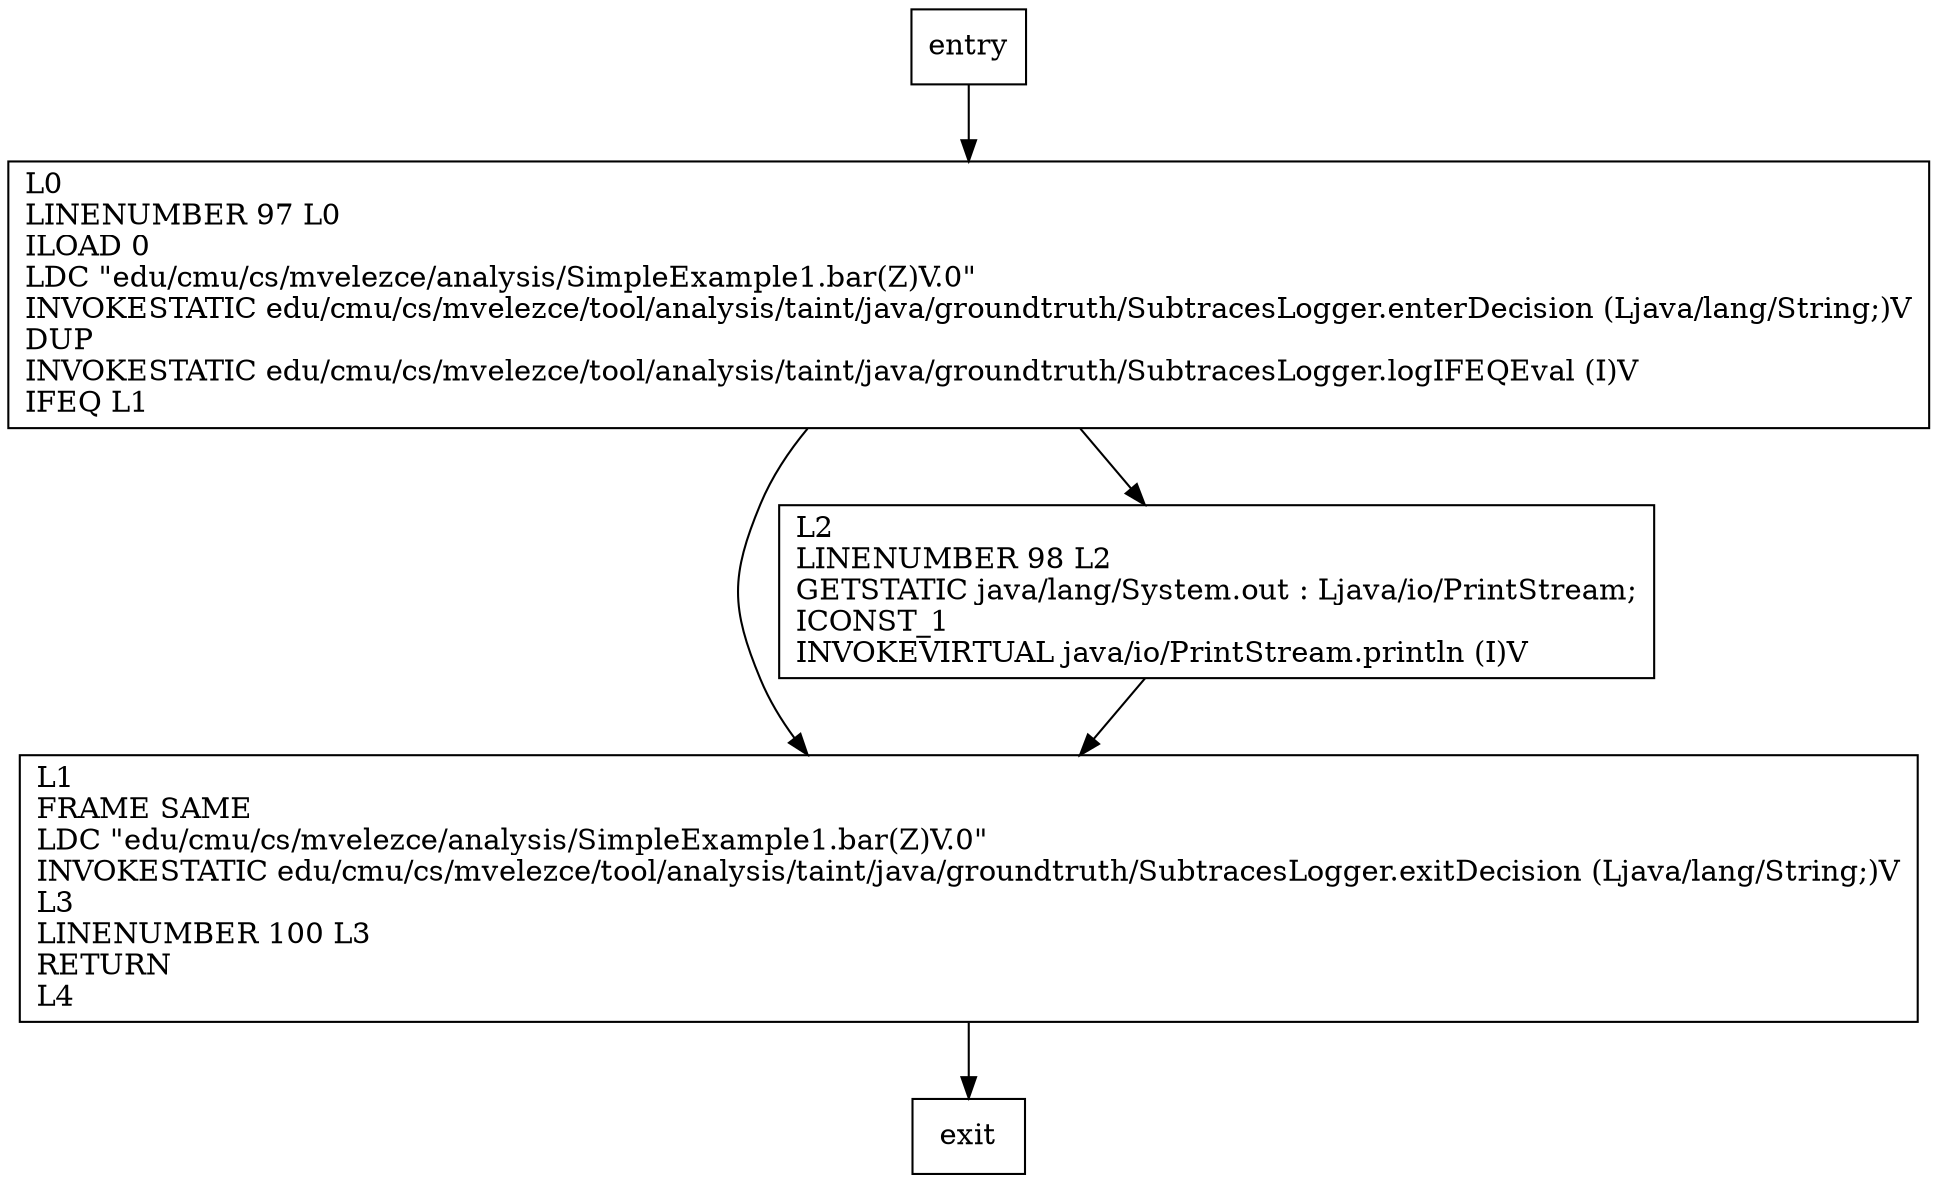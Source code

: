 digraph bar {
node [shape=record];
1851143998 [label="L1\lFRAME SAME\lLDC \"edu/cmu/cs/mvelezce/analysis/SimpleExample1.bar(Z)V.0\"\lINVOKESTATIC edu/cmu/cs/mvelezce/tool/analysis/taint/java/groundtruth/SubtracesLogger.exitDecision (Ljava/lang/String;)V\lL3\lLINENUMBER 100 L3\lRETURN\lL4\l"];
1148816769 [label="L0\lLINENUMBER 97 L0\lILOAD 0\lLDC \"edu/cmu/cs/mvelezce/analysis/SimpleExample1.bar(Z)V.0\"\lINVOKESTATIC edu/cmu/cs/mvelezce/tool/analysis/taint/java/groundtruth/SubtracesLogger.enterDecision (Ljava/lang/String;)V\lDUP\lINVOKESTATIC edu/cmu/cs/mvelezce/tool/analysis/taint/java/groundtruth/SubtracesLogger.logIFEQEval (I)V\lIFEQ L1\l"];
1616734200 [label="L2\lLINENUMBER 98 L2\lGETSTATIC java/lang/System.out : Ljava/io/PrintStream;\lICONST_1\lINVOKEVIRTUAL java/io/PrintStream.println (I)V\l"];
entry;
exit;
entry -> 1148816769;
1851143998 -> exit;
1148816769 -> 1851143998;
1148816769 -> 1616734200;
1616734200 -> 1851143998;
}
